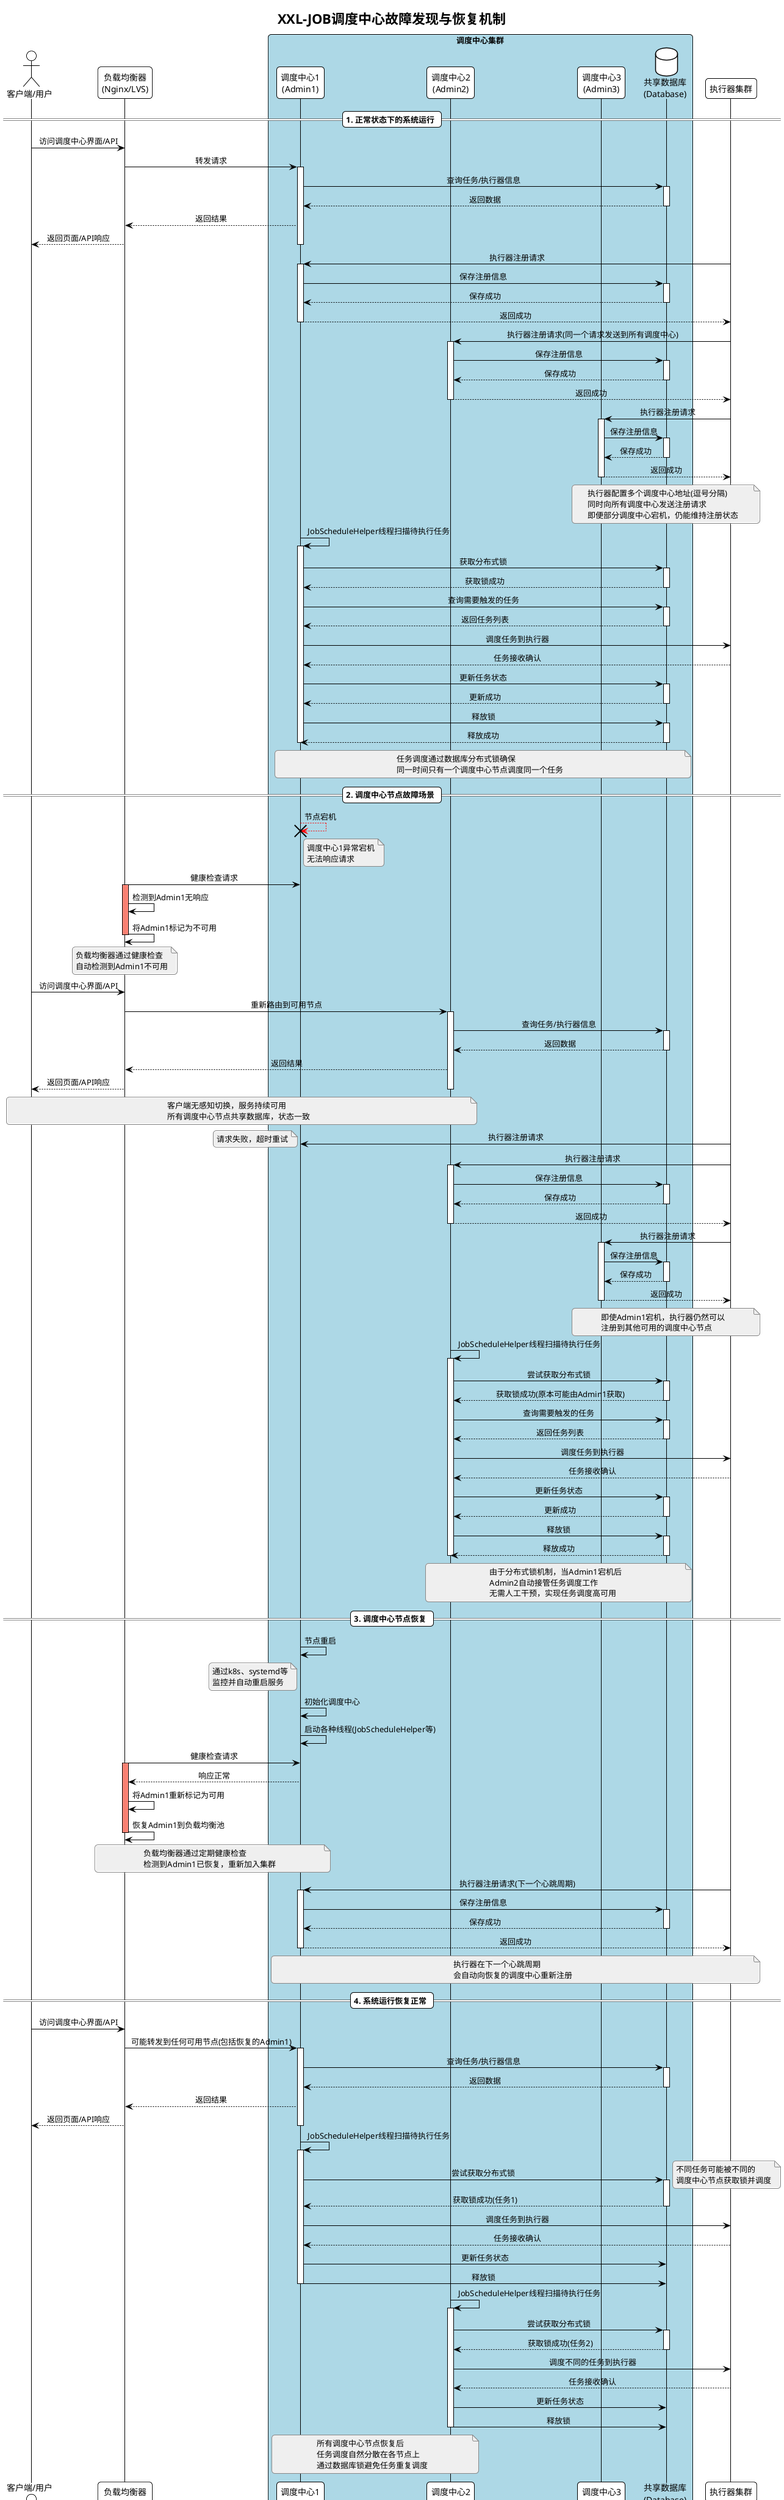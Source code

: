 @startuml XXL-JOB调度中心故障发现与恢复机制

!theme plain
skinparam handwritten false
skinparam backgroundColor transparent
skinparam sequenceMessageAlign center
skinparam roundcorner 10
skinparam noteBorderColor #888888
skinparam noteBorderThickness 1
skinparam noteBackgroundColor #EFEFEF

' 定义参与者
actor "客户端/用户" as Client
participant "负载均衡器\n(Nginx/LVS)" as LB
box "调度中心集群" #LightBlue
participant "调度中心1\n(Admin1)" as Admin1
participant "调度中心2\n(Admin2)" as Admin2
participant "调度中心3\n(Admin3)" as Admin3
database "共享数据库\n(Database)" as DB
end box
participant "执行器集群" as Executors

' 标题
title XXL-JOB调度中心故障发现与恢复机制

== 1. 正常状态下的系统运行 ==

' 正常访问调度中心
Client -> LB: 访问调度中心界面/API
LB -> Admin1: 转发请求
activate Admin1
Admin1 -> DB: 查询任务/执行器信息
activate DB
DB --> Admin1: 返回数据
deactivate DB
Admin1 --> LB: 返回结果
LB --> Client: 返回页面/API响应
deactivate Admin1

' 执行器向所有调度中心注册
Executors -> Admin1: 执行器注册请求
activate Admin1
Admin1 -> DB: 保存注册信息
activate DB
DB --> Admin1: 保存成功
deactivate DB
Admin1 --> Executors: 返回成功
deactivate Admin1

Executors -> Admin2: 执行器注册请求(同一个请求发送到所有调度中心)
activate Admin2
Admin2 -> DB: 保存注册信息
activate DB
DB --> Admin2: 保存成功
deactivate DB
Admin2 --> Executors: 返回成功
deactivate Admin2

Executors -> Admin3: 执行器注册请求
activate Admin3
Admin3 -> DB: 保存注册信息
activate DB
DB --> Admin3: 保存成功
deactivate DB
Admin3 --> Executors: 返回成功
deactivate Admin3

note over Executors, Admin3
  执行器配置多个调度中心地址(逗号分隔)
  同时向所有调度中心发送注册请求
  即便部分调度中心宕机，仍能维持注册状态
end note

' 任务调度
Admin1 -> Admin1: JobScheduleHelper线程扫描待执行任务
activate Admin1
Admin1 -> DB: 获取分布式锁
activate DB
DB --> Admin1: 获取锁成功
deactivate DB

Admin1 -> DB: 查询需要触发的任务
activate DB
DB --> Admin1: 返回任务列表
deactivate DB

Admin1 -> Executors: 调度任务到执行器
Executors --> Admin1: 任务接收确认
Admin1 -> DB: 更新任务状态
activate DB
DB --> Admin1: 更新成功
deactivate DB

Admin1 -> DB: 释放锁
activate DB
DB --> Admin1: 释放成功
deactivate DB
deactivate Admin1

note over Admin1, DB
  任务调度通过数据库分布式锁确保
  同一时间只有一个调度中心节点调度同一个任务
end note

== 2. 调度中心节点故障场景 ==

' 调度中心故障
Admin1 -[#red]-> Admin1 !! : 节点宕机
note right of Admin1: 调度中心1异常宕机\n无法响应请求

' 负载均衡器检测到故障
LB -> Admin1: 健康检查请求
activate LB #salmon
LB -> LB: 检测到Admin1无响应
LB -> LB: 将Admin1标记为不可用
deactivate LB

note over LB
  负载均衡器通过健康检查
  自动检测到Admin1不可用
end note

' 客户端请求重新路由
Client -> LB: 访问调度中心界面/API
LB -> Admin2: 重新路由到可用节点
activate Admin2
Admin2 -> DB: 查询任务/执行器信息
activate DB
DB --> Admin2: 返回数据
deactivate DB
Admin2 --> LB: 返回结果
LB --> Client: 返回页面/API响应
deactivate Admin2

note over Client, Admin2
  客户端无感知切换，服务持续可用
  所有调度中心节点共享数据库，状态一致
end note

' 执行器注册到剩余调度中心
Executors -> Admin1: 执行器注册请求
note left: 请求失败，超时重试
Executors -> Admin2: 执行器注册请求
activate Admin2
Admin2 -> DB: 保存注册信息
activate DB
DB --> Admin2: 保存成功
deactivate DB
Admin2 --> Executors: 返回成功
deactivate Admin2

Executors -> Admin3: 执行器注册请求
activate Admin3
Admin3 -> DB: 保存注册信息
activate DB
DB --> Admin3: 保存成功
deactivate DB
Admin3 --> Executors: 返回成功
deactivate Admin3

note over Executors, Admin3
  即使Admin1宕机，执行器仍然可以
  注册到其他可用的调度中心节点
end note

' 任务调度转移
Admin2 -> Admin2: JobScheduleHelper线程扫描待执行任务
activate Admin2
Admin2 -> DB: 尝试获取分布式锁
activate DB
DB --> Admin2: 获取锁成功(原本可能由Admin1获取)
deactivate DB

Admin2 -> DB: 查询需要触发的任务
activate DB
DB --> Admin2: 返回任务列表
deactivate DB

Admin2 -> Executors: 调度任务到执行器
Executors --> Admin2: 任务接收确认
Admin2 -> DB: 更新任务状态
activate DB
DB --> Admin2: 更新成功
deactivate DB

Admin2 -> DB: 释放锁
activate DB
DB --> Admin2: 释放成功
deactivate DB
deactivate Admin2

note over Admin2, DB
  由于分布式锁机制，当Admin1宕机后
  Admin2自动接管任务调度工作
  无需人工干预，实现任务调度高可用
end note

== 3. 调度中心节点恢复 ==

' 调度中心恢复
Admin1 -> Admin1: 节点重启
note left of Admin1: 通过k8s、systemd等\n监控并自动重启服务

Admin1 -> Admin1: 初始化调度中心
Admin1 -> Admin1: 启动各种线程(JobScheduleHelper等)

' 负载均衡器检测到恢复
LB -> Admin1: 健康检查请求
activate LB #salmon
Admin1 --> LB: 响应正常
LB -> LB: 将Admin1重新标记为可用
LB -> LB: 恢复Admin1到负载均衡池
deactivate LB

note over LB, Admin1
  负载均衡器通过定期健康检查
  检测到Admin1已恢复，重新加入集群
end note

' 执行器再次注册到所有调度中心
Executors -> Admin1: 执行器注册请求(下一个心跳周期)
activate Admin1
Admin1 -> DB: 保存注册信息
activate DB
DB --> Admin1: 保存成功
deactivate DB
Admin1 --> Executors: 返回成功
deactivate Admin1

note over Executors, Admin1
  执行器在下一个心跳周期
  会自动向恢复的调度中心重新注册
end note

== 4. 系统运行恢复正常 ==

' 客户端请求负载均衡
Client -> LB: 访问调度中心界面/API
LB -> Admin1: 可能转发到任何可用节点(包括恢复的Admin1)
activate Admin1
Admin1 -> DB: 查询任务/执行器信息
activate DB
DB --> Admin1: 返回数据
deactivate DB
Admin1 --> LB: 返回结果
LB --> Client: 返回页面/API响应
deactivate Admin1

' 任务调度负载均衡
Admin1 -> Admin1: JobScheduleHelper线程扫描待执行任务
activate Admin1
Admin1 -> DB: 尝试获取分布式锁
activate DB
note right: 不同任务可能被不同的\n调度中心节点获取锁并调度
DB --> Admin1: 获取锁成功(任务1)
deactivate DB

Admin1 -> Executors: 调度任务到执行器
Executors --> Admin1: 任务接收确认
Admin1 -> DB: 更新任务状态
Admin1 -> DB: 释放锁
deactivate Admin1

Admin2 -> Admin2: JobScheduleHelper线程扫描待执行任务
activate Admin2
Admin2 -> DB: 尝试获取分布式锁
activate DB
DB --> Admin2: 获取锁成功(任务2)
deactivate DB

Admin2 -> Executors: 调度不同的任务到执行器
Executors --> Admin2: 任务接收确认
Admin2 -> DB: 更新任务状态
Admin2 -> DB: 释放锁
deactivate Admin2

note over Admin1, Admin2
  所有调度中心节点恢复后
  任务调度自然分散在各节点上
  通过数据库锁避免任务重复调度
end note

legend
  XXL-JOB调度中心故障恢复机制主要依靠:
  1. 前置负载均衡器 - 自动检测节点健康状态，分发请求到可用节点
  2. 共享数据库设计 - 所有调度中心节点共享同一个数据库，保持状态一致
  3. 分布式锁机制 - 防止任务被重复调度，确保高可用性
  4. 执行器多重注册 - 执行器同时向多个调度中心注册，提高容错性
  
  注意: XXL-JOB本身不负责调度中心进程的重启，
  这通常由服务器自动重启、容器编排系统(如k8s)等外部机制实现
endlegend

@enduml 